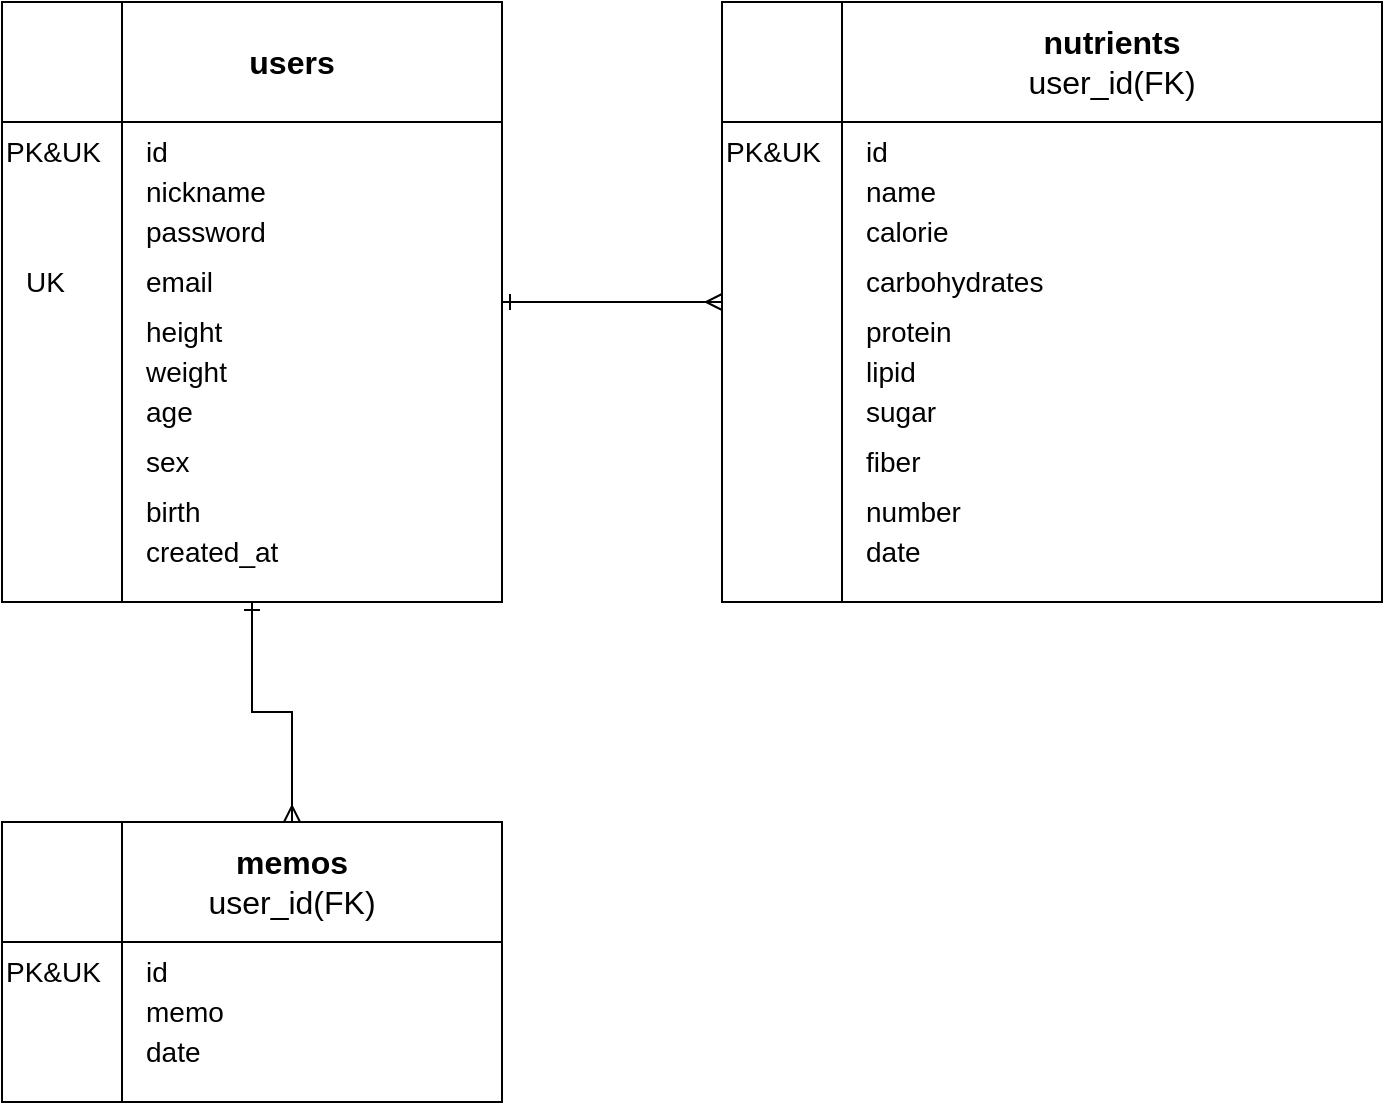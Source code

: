 <mxfile version="20.8.16" type="device"><diagram name="ページ1" id="rcVZ6FgjjQKmhJsNi_jh"><mxGraphModel dx="1036" dy="606" grid="1" gridSize="10" guides="1" tooltips="1" connect="1" arrows="1" fold="1" page="1" pageScale="1" pageWidth="827" pageHeight="1169" math="0" shadow="0"><root><mxCell id="0"/><mxCell id="1" parent="0"/><mxCell id="6ELh3o1UAaAifDrMk2gh-52" style="edgeStyle=orthogonalEdgeStyle;rounded=0;orthogonalLoop=1;jettySize=auto;html=1;entryX=0;entryY=0.5;entryDx=0;entryDy=0;fontSize=14;endArrow=ERmany;endFill=0;startArrow=ERone;startFill=0;" parent="1" source="6ELh3o1UAaAifDrMk2gh-30" target="6ELh3o1UAaAifDrMk2gh-35" edge="1"><mxGeometry relative="1" as="geometry"/></mxCell><mxCell id="6ELh3o1UAaAifDrMk2gh-64" value="" style="edgeStyle=orthogonalEdgeStyle;rounded=0;orthogonalLoop=1;jettySize=auto;html=1;fontSize=14;startArrow=ERone;startFill=0;endArrow=ERmany;endFill=0;" parent="1" source="6ELh3o1UAaAifDrMk2gh-30" target="6ELh3o1UAaAifDrMk2gh-54" edge="1"><mxGeometry relative="1" as="geometry"/></mxCell><mxCell id="6ELh3o1UAaAifDrMk2gh-30" value="" style="shape=internalStorage;whiteSpace=wrap;html=1;backgroundOutline=1;dx=60;dy=60;align=left;" parent="1" vertex="1"><mxGeometry x="110" y="120" width="250" height="300" as="geometry"/></mxCell><mxCell id="6ELh3o1UAaAifDrMk2gh-31" value="users" style="text;html=1;strokeColor=none;fillColor=none;align=center;verticalAlign=middle;whiteSpace=wrap;rounded=0;fontSize=16;fontStyle=1" parent="1" vertex="1"><mxGeometry x="210" y="130" width="90" height="40" as="geometry"/></mxCell><mxCell id="6ELh3o1UAaAifDrMk2gh-27" value="PK&amp;amp;UK" style="text;html=1;strokeColor=none;fillColor=none;align=left;verticalAlign=middle;whiteSpace=wrap;rounded=0;fontSize=14;" parent="1" vertex="1"><mxGeometry x="110" y="180" width="50" height="30" as="geometry"/></mxCell><mxCell id="6ELh3o1UAaAifDrMk2gh-16" value="id" style="text;html=1;align=left;verticalAlign=middle;resizable=0;points=[];autosize=1;strokeColor=none;fillColor=none;fontSize=14;" parent="1" vertex="1"><mxGeometry x="180" y="180" width="30" height="30" as="geometry"/></mxCell><mxCell id="6ELh3o1UAaAifDrMk2gh-13" value="nickname" style="text;html=1;align=left;verticalAlign=middle;resizable=0;points=[];autosize=1;strokeColor=none;fillColor=none;fontSize=14;" parent="1" vertex="1"><mxGeometry x="180" y="200" width="80" height="30" as="geometry"/></mxCell><mxCell id="6ELh3o1UAaAifDrMk2gh-14" value="password" style="text;html=1;align=left;verticalAlign=middle;resizable=0;points=[];autosize=1;strokeColor=none;fillColor=none;fontSize=14;" parent="1" vertex="1"><mxGeometry x="180" y="220" width="80" height="30" as="geometry"/></mxCell><mxCell id="6ELh3o1UAaAifDrMk2gh-21" value="height" style="text;html=1;align=left;verticalAlign=middle;resizable=0;points=[];autosize=1;strokeColor=none;fillColor=none;fontSize=14;" parent="1" vertex="1"><mxGeometry x="180" y="270" width="60" height="30" as="geometry"/></mxCell><mxCell id="6ELh3o1UAaAifDrMk2gh-18" value="email" style="text;html=1;align=left;verticalAlign=middle;resizable=0;points=[];autosize=1;strokeColor=none;fillColor=none;fontSize=14;" parent="1" vertex="1"><mxGeometry x="180" y="245" width="60" height="30" as="geometry"/></mxCell><mxCell id="6ELh3o1UAaAifDrMk2gh-23" value="age" style="text;html=1;align=left;verticalAlign=middle;resizable=0;points=[];autosize=1;strokeColor=none;fillColor=none;fontSize=14;" parent="1" vertex="1"><mxGeometry x="180" y="310" width="50" height="30" as="geometry"/></mxCell><mxCell id="6ELh3o1UAaAifDrMk2gh-22" value="weight" style="text;html=1;align=left;verticalAlign=middle;resizable=0;points=[];autosize=1;strokeColor=none;fillColor=none;fontSize=14;" parent="1" vertex="1"><mxGeometry x="180" y="290" width="60" height="30" as="geometry"/></mxCell><mxCell id="6ELh3o1UAaAifDrMk2gh-24" value="sex" style="text;html=1;align=left;verticalAlign=middle;resizable=0;points=[];autosize=1;strokeColor=none;fillColor=none;fontSize=14;" parent="1" vertex="1"><mxGeometry x="180" y="334.5" width="50" height="30" as="geometry"/></mxCell><mxCell id="6ELh3o1UAaAifDrMk2gh-26" value="created_at" style="text;html=1;align=left;verticalAlign=middle;resizable=0;points=[];autosize=1;strokeColor=none;fillColor=none;fontSize=14;" parent="1" vertex="1"><mxGeometry x="180" y="380" width="90" height="30" as="geometry"/></mxCell><mxCell id="6ELh3o1UAaAifDrMk2gh-25" value="birth" style="text;html=1;align=left;verticalAlign=middle;resizable=0;points=[];autosize=1;strokeColor=none;fillColor=none;fontSize=14;" parent="1" vertex="1"><mxGeometry x="180" y="360" width="50" height="30" as="geometry"/></mxCell><mxCell id="6ELh3o1UAaAifDrMk2gh-33" value="UK" style="text;html=1;strokeColor=none;fillColor=none;align=left;verticalAlign=middle;whiteSpace=wrap;rounded=0;fontSize=14;" parent="1" vertex="1"><mxGeometry x="120" y="245" width="30" height="30" as="geometry"/></mxCell><mxCell id="6ELh3o1UAaAifDrMk2gh-35" value="" style="shape=internalStorage;whiteSpace=wrap;html=1;backgroundOutline=1;dx=60;dy=60;align=left;" parent="1" vertex="1"><mxGeometry x="470" y="120" width="330" height="300" as="geometry"/></mxCell><mxCell id="6ELh3o1UAaAifDrMk2gh-36" value="nutrients" style="text;html=1;strokeColor=none;fillColor=none;align=center;verticalAlign=middle;whiteSpace=wrap;rounded=0;fontSize=16;fontStyle=1" parent="1" vertex="1"><mxGeometry x="620" y="120" width="90" height="40" as="geometry"/></mxCell><mxCell id="6ELh3o1UAaAifDrMk2gh-37" value="id" style="text;html=1;align=left;verticalAlign=middle;resizable=0;points=[];autosize=1;strokeColor=none;fillColor=none;fontSize=14;" parent="1" vertex="1"><mxGeometry x="540" y="180" width="30" height="30" as="geometry"/></mxCell><mxCell id="6ELh3o1UAaAifDrMk2gh-38" value="name" style="text;html=1;align=left;verticalAlign=middle;resizable=0;points=[];autosize=1;strokeColor=none;fillColor=none;fontSize=14;" parent="1" vertex="1"><mxGeometry x="540" y="200" width="60" height="30" as="geometry"/></mxCell><mxCell id="6ELh3o1UAaAifDrMk2gh-39" value="calorie" style="text;html=1;align=left;verticalAlign=middle;resizable=0;points=[];autosize=1;strokeColor=none;fillColor=none;fontSize=14;" parent="1" vertex="1"><mxGeometry x="540" y="220" width="60" height="30" as="geometry"/></mxCell><mxCell id="6ELh3o1UAaAifDrMk2gh-40" value="protein" style="text;html=1;align=left;verticalAlign=middle;resizable=0;points=[];autosize=1;strokeColor=none;fillColor=none;fontSize=14;" parent="1" vertex="1"><mxGeometry x="540" y="270" width="70" height="30" as="geometry"/></mxCell><mxCell id="6ELh3o1UAaAifDrMk2gh-41" value="carbohydrates" style="text;html=1;align=left;verticalAlign=middle;resizable=0;points=[];autosize=1;strokeColor=none;fillColor=none;fontSize=14;" parent="1" vertex="1"><mxGeometry x="540" y="245" width="110" height="30" as="geometry"/></mxCell><mxCell id="6ELh3o1UAaAifDrMk2gh-42" value="sugar" style="text;html=1;align=left;verticalAlign=middle;resizable=0;points=[];autosize=1;strokeColor=none;fillColor=none;fontSize=14;" parent="1" vertex="1"><mxGeometry x="540" y="310" width="60" height="30" as="geometry"/></mxCell><mxCell id="6ELh3o1UAaAifDrMk2gh-43" value="lipid" style="text;html=1;align=left;verticalAlign=middle;resizable=0;points=[];autosize=1;strokeColor=none;fillColor=none;fontSize=14;" parent="1" vertex="1"><mxGeometry x="540" y="290" width="50" height="30" as="geometry"/></mxCell><mxCell id="6ELh3o1UAaAifDrMk2gh-44" value="fiber" style="text;html=1;align=left;verticalAlign=middle;resizable=0;points=[];autosize=1;strokeColor=none;fillColor=none;fontSize=14;" parent="1" vertex="1"><mxGeometry x="540" y="334.5" width="50" height="30" as="geometry"/></mxCell><mxCell id="6ELh3o1UAaAifDrMk2gh-45" value="date" style="text;html=1;align=left;verticalAlign=middle;resizable=0;points=[];autosize=1;strokeColor=none;fillColor=none;fontSize=14;" parent="1" vertex="1"><mxGeometry x="540" y="380" width="50" height="30" as="geometry"/></mxCell><mxCell id="6ELh3o1UAaAifDrMk2gh-46" value="number" style="text;html=1;align=left;verticalAlign=middle;resizable=0;points=[];autosize=1;strokeColor=none;fillColor=none;fontSize=14;" parent="1" vertex="1"><mxGeometry x="540" y="360" width="70" height="30" as="geometry"/></mxCell><mxCell id="6ELh3o1UAaAifDrMk2gh-47" value="PK&amp;amp;UK" style="text;html=1;strokeColor=none;fillColor=none;align=left;verticalAlign=middle;whiteSpace=wrap;rounded=0;fontSize=14;" parent="1" vertex="1"><mxGeometry x="470" y="180" width="50" height="30" as="geometry"/></mxCell><mxCell id="6ELh3o1UAaAifDrMk2gh-51" value="user_id(FK)" style="text;html=1;strokeColor=none;fillColor=none;align=center;verticalAlign=middle;whiteSpace=wrap;rounded=0;fontSize=16;fontStyle=0" parent="1" vertex="1"><mxGeometry x="620" y="140" width="90" height="40" as="geometry"/></mxCell><mxCell id="6ELh3o1UAaAifDrMk2gh-53" value="" style="shape=internalStorage;whiteSpace=wrap;html=1;backgroundOutline=1;dx=60;dy=60;align=left;" parent="1" vertex="1"><mxGeometry x="110" y="530" width="250" height="140" as="geometry"/></mxCell><mxCell id="6ELh3o1UAaAifDrMk2gh-54" value="memos" style="text;html=1;strokeColor=none;fillColor=none;align=center;verticalAlign=middle;whiteSpace=wrap;rounded=0;fontSize=16;fontStyle=1" parent="1" vertex="1"><mxGeometry x="210" y="530" width="90" height="40" as="geometry"/></mxCell><mxCell id="6ELh3o1UAaAifDrMk2gh-55" value="user_id(FK)" style="text;html=1;strokeColor=none;fillColor=none;align=center;verticalAlign=middle;whiteSpace=wrap;rounded=0;fontSize=16;fontStyle=0" parent="1" vertex="1"><mxGeometry x="210" y="550" width="90" height="40" as="geometry"/></mxCell><mxCell id="6ELh3o1UAaAifDrMk2gh-56" value="PK&amp;amp;UK" style="text;html=1;strokeColor=none;fillColor=none;align=left;verticalAlign=middle;whiteSpace=wrap;rounded=0;fontSize=14;" parent="1" vertex="1"><mxGeometry x="110" y="590" width="50" height="30" as="geometry"/></mxCell><mxCell id="6ELh3o1UAaAifDrMk2gh-57" value="id" style="text;html=1;align=left;verticalAlign=middle;resizable=0;points=[];autosize=1;strokeColor=none;fillColor=none;fontSize=14;" parent="1" vertex="1"><mxGeometry x="180" y="590" width="30" height="30" as="geometry"/></mxCell><mxCell id="6ELh3o1UAaAifDrMk2gh-58" value="memo" style="text;html=1;align=left;verticalAlign=middle;resizable=0;points=[];autosize=1;strokeColor=none;fillColor=none;fontSize=14;" parent="1" vertex="1"><mxGeometry x="180" y="610" width="60" height="30" as="geometry"/></mxCell><mxCell id="6ELh3o1UAaAifDrMk2gh-60" value="date" style="text;html=1;align=left;verticalAlign=middle;resizable=0;points=[];autosize=1;strokeColor=none;fillColor=none;fontSize=14;" parent="1" vertex="1"><mxGeometry x="180" y="630" width="50" height="30" as="geometry"/></mxCell></root></mxGraphModel></diagram></mxfile>